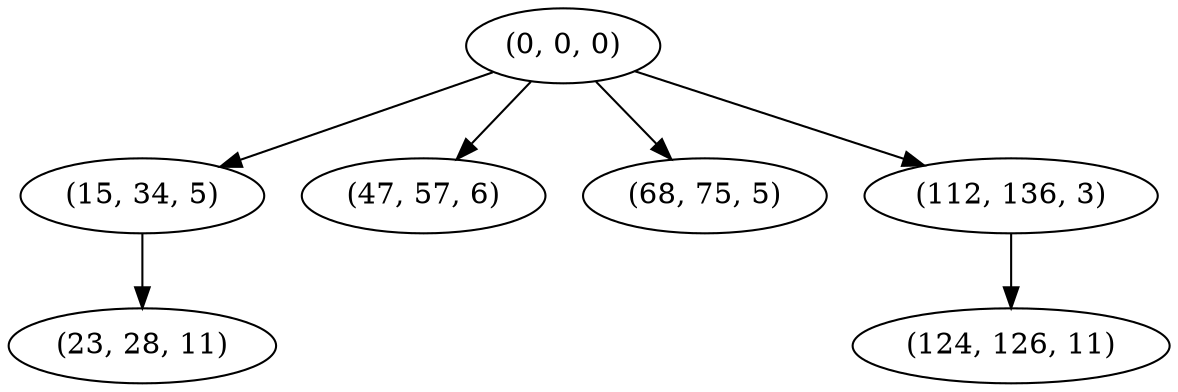 digraph tree {
    "(0, 0, 0)";
    "(15, 34, 5)";
    "(23, 28, 11)";
    "(47, 57, 6)";
    "(68, 75, 5)";
    "(112, 136, 3)";
    "(124, 126, 11)";
    "(0, 0, 0)" -> "(15, 34, 5)";
    "(0, 0, 0)" -> "(47, 57, 6)";
    "(0, 0, 0)" -> "(68, 75, 5)";
    "(0, 0, 0)" -> "(112, 136, 3)";
    "(15, 34, 5)" -> "(23, 28, 11)";
    "(112, 136, 3)" -> "(124, 126, 11)";
}
